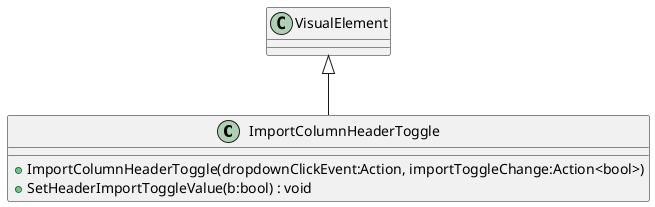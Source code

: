 @startuml
class ImportColumnHeaderToggle {
    + ImportColumnHeaderToggle(dropdownClickEvent:Action, importToggleChange:Action<bool>)
    + SetHeaderImportToggleValue(b:bool) : void
}
VisualElement <|-- ImportColumnHeaderToggle
@enduml
